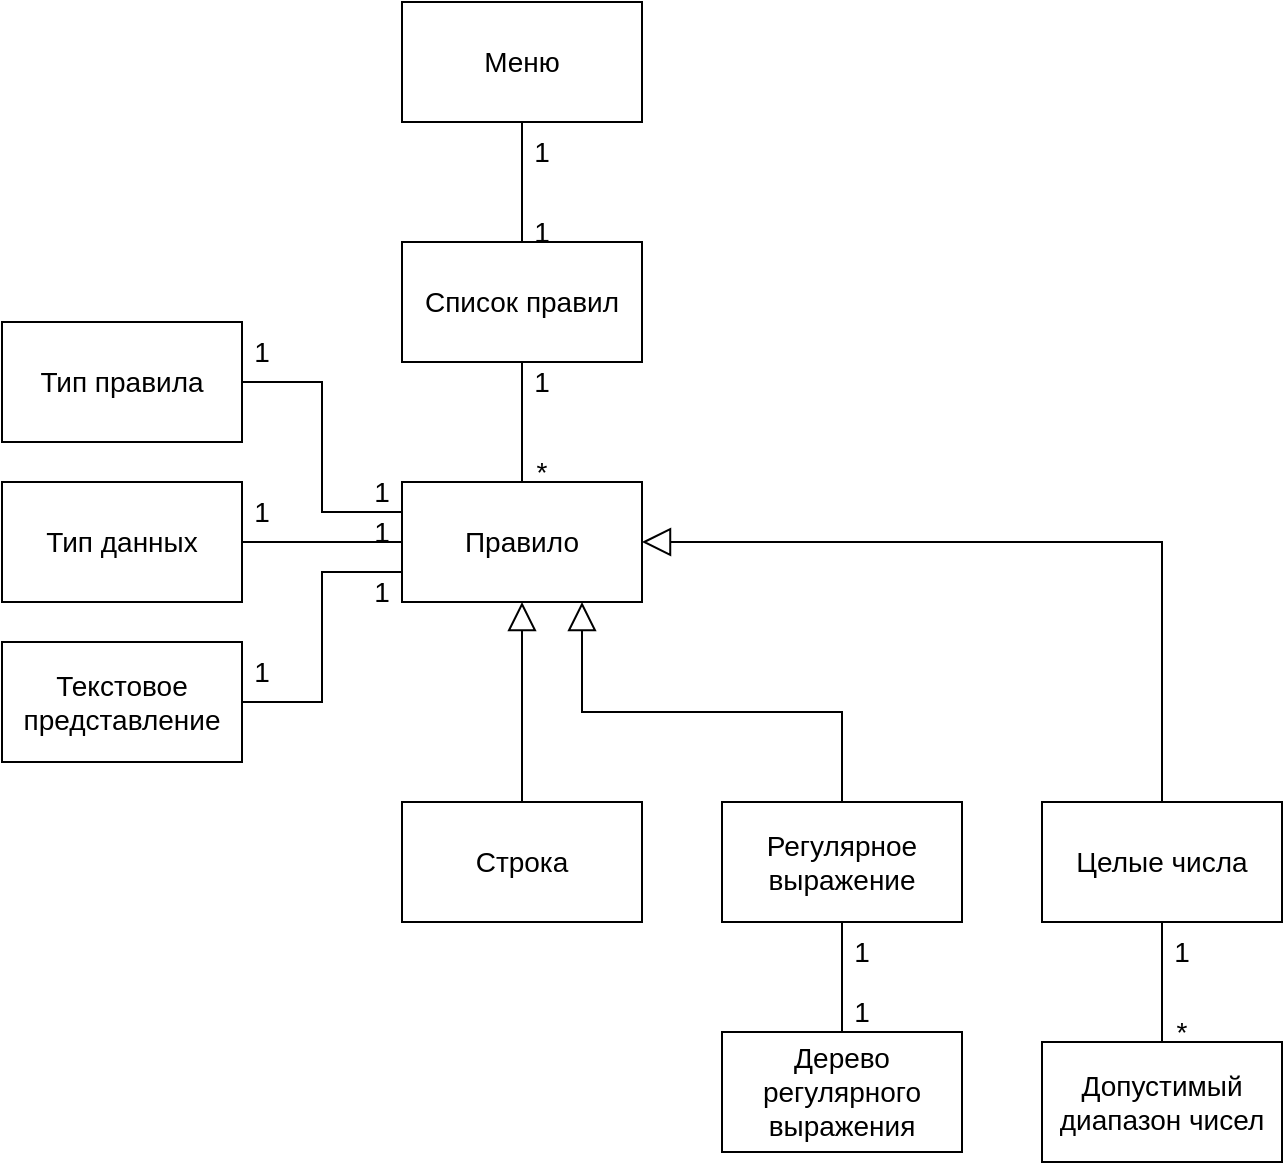 <mxfile version="24.7.17">
  <diagram name="Страница — 1" id="MgD2eqwnMOI29HgwfFxL">
    <mxGraphModel dx="1050" dy="629" grid="1" gridSize="10" guides="1" tooltips="1" connect="1" arrows="1" fold="1" page="1" pageScale="1" pageWidth="827" pageHeight="1169" math="0" shadow="0">
      <root>
        <mxCell id="0" />
        <mxCell id="1" parent="0" />
        <mxCell id="VLstOw248ZELWyX0nQmN-22" style="edgeStyle=orthogonalEdgeStyle;rounded=0;orthogonalLoop=1;jettySize=auto;html=1;exitX=0.5;exitY=1;exitDx=0;exitDy=0;entryX=0.5;entryY=0;entryDx=0;entryDy=0;endArrow=none;endFill=0;fontSize=14;" parent="1" source="VLstOw248ZELWyX0nQmN-1" target="VLstOw248ZELWyX0nQmN-3" edge="1">
          <mxGeometry relative="1" as="geometry" />
        </mxCell>
        <mxCell id="VLstOw248ZELWyX0nQmN-1" value="Меню" style="rounded=0;whiteSpace=wrap;html=1;fontSize=14;" parent="1" vertex="1">
          <mxGeometry x="320" y="40" width="120" height="60" as="geometry" />
        </mxCell>
        <mxCell id="VLstOw248ZELWyX0nQmN-23" style="edgeStyle=orthogonalEdgeStyle;rounded=0;orthogonalLoop=1;jettySize=auto;html=1;exitX=0.5;exitY=1;exitDx=0;exitDy=0;entryX=0.5;entryY=0;entryDx=0;entryDy=0;endArrow=none;endFill=0;fontSize=14;" parent="1" source="VLstOw248ZELWyX0nQmN-3" target="VLstOw248ZELWyX0nQmN-4" edge="1">
          <mxGeometry relative="1" as="geometry" />
        </mxCell>
        <mxCell id="VLstOw248ZELWyX0nQmN-3" value="Список правил" style="rounded=0;whiteSpace=wrap;html=1;fontSize=14;" parent="1" vertex="1">
          <mxGeometry x="320" y="160" width="120" height="60" as="geometry" />
        </mxCell>
        <mxCell id="VLstOw248ZELWyX0nQmN-4" value="Правило" style="rounded=0;whiteSpace=wrap;html=1;fontSize=14;" parent="1" vertex="1">
          <mxGeometry x="320" y="280" width="120" height="60" as="geometry" />
        </mxCell>
        <mxCell id="VLstOw248ZELWyX0nQmN-16" style="edgeStyle=orthogonalEdgeStyle;rounded=0;orthogonalLoop=1;jettySize=auto;html=1;exitX=1;exitY=0.5;exitDx=0;exitDy=0;entryX=0;entryY=0.25;entryDx=0;entryDy=0;endArrow=none;endFill=0;fontSize=14;" parent="1" source="VLstOw248ZELWyX0nQmN-5" target="VLstOw248ZELWyX0nQmN-4" edge="1">
          <mxGeometry relative="1" as="geometry" />
        </mxCell>
        <mxCell id="VLstOw248ZELWyX0nQmN-5" value="Тип правила" style="rounded=0;whiteSpace=wrap;html=1;fontSize=14;" parent="1" vertex="1">
          <mxGeometry x="120" y="200" width="120" height="60" as="geometry" />
        </mxCell>
        <mxCell id="VLstOw248ZELWyX0nQmN-15" style="edgeStyle=orthogonalEdgeStyle;rounded=0;orthogonalLoop=1;jettySize=auto;html=1;exitX=1;exitY=0.5;exitDx=0;exitDy=0;entryX=0;entryY=0.5;entryDx=0;entryDy=0;endArrow=none;endFill=0;fontSize=14;" parent="1" source="VLstOw248ZELWyX0nQmN-6" target="VLstOw248ZELWyX0nQmN-4" edge="1">
          <mxGeometry relative="1" as="geometry" />
        </mxCell>
        <mxCell id="VLstOw248ZELWyX0nQmN-6" value="Тип данных" style="rounded=0;whiteSpace=wrap;html=1;fontSize=14;" parent="1" vertex="1">
          <mxGeometry x="120" y="280" width="120" height="60" as="geometry" />
        </mxCell>
        <mxCell id="VLstOw248ZELWyX0nQmN-14" style="edgeStyle=orthogonalEdgeStyle;rounded=0;orthogonalLoop=1;jettySize=auto;html=1;exitX=1;exitY=0.5;exitDx=0;exitDy=0;entryX=0;entryY=0.75;entryDx=0;entryDy=0;endArrow=none;endFill=0;fontSize=14;" parent="1" source="VLstOw248ZELWyX0nQmN-7" target="VLstOw248ZELWyX0nQmN-4" edge="1">
          <mxGeometry relative="1" as="geometry" />
        </mxCell>
        <mxCell id="VLstOw248ZELWyX0nQmN-7" value="Текстовое представление" style="rounded=0;whiteSpace=wrap;html=1;fontSize=14;" parent="1" vertex="1">
          <mxGeometry x="120" y="360" width="120" height="60" as="geometry" />
        </mxCell>
        <mxCell id="VLstOw248ZELWyX0nQmN-13" style="edgeStyle=orthogonalEdgeStyle;rounded=0;orthogonalLoop=1;jettySize=auto;html=1;exitX=0.5;exitY=0;exitDx=0;exitDy=0;entryX=0.5;entryY=1;entryDx=0;entryDy=0;endArrow=block;endFill=0;fontSize=14;endSize=12;" parent="1" source="VLstOw248ZELWyX0nQmN-8" target="VLstOw248ZELWyX0nQmN-4" edge="1">
          <mxGeometry relative="1" as="geometry" />
        </mxCell>
        <mxCell id="VLstOw248ZELWyX0nQmN-8" value="Строка" style="rounded=0;whiteSpace=wrap;html=1;fontSize=14;" parent="1" vertex="1">
          <mxGeometry x="320" y="440" width="120" height="60" as="geometry" />
        </mxCell>
        <mxCell id="VLstOw248ZELWyX0nQmN-17" style="edgeStyle=orthogonalEdgeStyle;rounded=0;orthogonalLoop=1;jettySize=auto;html=1;exitX=0.5;exitY=0;exitDx=0;exitDy=0;entryX=0.75;entryY=1;entryDx=0;entryDy=0;endArrow=block;endFill=0;fontSize=14;endSize=12;" parent="1" source="VLstOw248ZELWyX0nQmN-9" target="VLstOw248ZELWyX0nQmN-4" edge="1">
          <mxGeometry relative="1" as="geometry" />
        </mxCell>
        <mxCell id="VLstOw248ZELWyX0nQmN-9" value="Регулярное выражение" style="rounded=0;whiteSpace=wrap;html=1;fontSize=14;" parent="1" vertex="1">
          <mxGeometry x="480" y="440" width="120" height="60" as="geometry" />
        </mxCell>
        <mxCell id="VLstOw248ZELWyX0nQmN-20" style="edgeStyle=orthogonalEdgeStyle;rounded=0;orthogonalLoop=1;jettySize=auto;html=1;exitX=0.5;exitY=0;exitDx=0;exitDy=0;entryX=1;entryY=0.5;entryDx=0;entryDy=0;endArrow=block;endFill=0;fontSize=14;endSize=12;" parent="1" source="VLstOw248ZELWyX0nQmN-10" target="VLstOw248ZELWyX0nQmN-4" edge="1">
          <mxGeometry relative="1" as="geometry" />
        </mxCell>
        <mxCell id="VLstOw248ZELWyX0nQmN-10" value="Целые числа" style="rounded=0;whiteSpace=wrap;html=1;fontSize=14;" parent="1" vertex="1">
          <mxGeometry x="640" y="440" width="120" height="60" as="geometry" />
        </mxCell>
        <mxCell id="VLstOw248ZELWyX0nQmN-18" style="edgeStyle=orthogonalEdgeStyle;rounded=0;orthogonalLoop=1;jettySize=auto;html=1;exitX=0.5;exitY=0;exitDx=0;exitDy=0;entryX=0.5;entryY=1;entryDx=0;entryDy=0;endArrow=none;endFill=0;fontSize=14;" parent="1" source="VLstOw248ZELWyX0nQmN-11" target="VLstOw248ZELWyX0nQmN-9" edge="1">
          <mxGeometry relative="1" as="geometry" />
        </mxCell>
        <mxCell id="VLstOw248ZELWyX0nQmN-11" value="Дерево регулярного выражения" style="rounded=0;whiteSpace=wrap;html=1;fontSize=14;" parent="1" vertex="1">
          <mxGeometry x="480" y="555" width="120" height="60" as="geometry" />
        </mxCell>
        <mxCell id="VLstOw248ZELWyX0nQmN-19" style="edgeStyle=orthogonalEdgeStyle;rounded=0;orthogonalLoop=1;jettySize=auto;html=1;exitX=0.5;exitY=0;exitDx=0;exitDy=0;entryX=0.5;entryY=1;entryDx=0;entryDy=0;endArrow=none;endFill=0;fontSize=14;" parent="1" source="VLstOw248ZELWyX0nQmN-12" target="VLstOw248ZELWyX0nQmN-10" edge="1">
          <mxGeometry relative="1" as="geometry" />
        </mxCell>
        <mxCell id="VLstOw248ZELWyX0nQmN-12" value="Допустимый диапазон чисел" style="rounded=0;whiteSpace=wrap;html=1;fontSize=14;" parent="1" vertex="1">
          <mxGeometry x="640" y="560" width="120" height="60" as="geometry" />
        </mxCell>
        <mxCell id="VLstOw248ZELWyX0nQmN-28" value="1" style="text;html=1;align=center;verticalAlign=middle;whiteSpace=wrap;rounded=0;fontSize=14;" parent="1" vertex="1">
          <mxGeometry x="360" y="100" width="60" height="30" as="geometry" />
        </mxCell>
        <mxCell id="VLstOw248ZELWyX0nQmN-29" value="1" style="text;html=1;align=center;verticalAlign=middle;whiteSpace=wrap;rounded=0;fontSize=14;" parent="1" vertex="1">
          <mxGeometry x="360" y="140" width="60" height="30" as="geometry" />
        </mxCell>
        <mxCell id="VLstOw248ZELWyX0nQmN-30" value="1" style="text;html=1;align=center;verticalAlign=middle;whiteSpace=wrap;rounded=0;fontSize=14;" parent="1" vertex="1">
          <mxGeometry x="360" y="215" width="60" height="30" as="geometry" />
        </mxCell>
        <mxCell id="VLstOw248ZELWyX0nQmN-31" value="*" style="text;html=1;align=center;verticalAlign=middle;whiteSpace=wrap;rounded=0;fontSize=14;" parent="1" vertex="1">
          <mxGeometry x="360" y="260" width="60" height="30" as="geometry" />
        </mxCell>
        <mxCell id="VLstOw248ZELWyX0nQmN-32" value="1" style="text;html=1;align=center;verticalAlign=middle;whiteSpace=wrap;rounded=0;fontSize=14;" parent="1" vertex="1">
          <mxGeometry x="220" y="200" width="60" height="30" as="geometry" />
        </mxCell>
        <mxCell id="VLstOw248ZELWyX0nQmN-33" value="1" style="text;html=1;align=center;verticalAlign=middle;whiteSpace=wrap;rounded=0;fontSize=14;" parent="1" vertex="1">
          <mxGeometry x="220" y="280" width="60" height="30" as="geometry" />
        </mxCell>
        <mxCell id="VLstOw248ZELWyX0nQmN-34" value="1" style="text;html=1;align=center;verticalAlign=middle;whiteSpace=wrap;rounded=0;fontSize=14;" parent="1" vertex="1">
          <mxGeometry x="220" y="360" width="60" height="30" as="geometry" />
        </mxCell>
        <mxCell id="VLstOw248ZELWyX0nQmN-35" value="1" style="text;html=1;align=center;verticalAlign=middle;whiteSpace=wrap;rounded=0;fontSize=14;" parent="1" vertex="1">
          <mxGeometry x="280" y="270" width="60" height="30" as="geometry" />
        </mxCell>
        <mxCell id="VLstOw248ZELWyX0nQmN-36" value="1" style="text;html=1;align=center;verticalAlign=middle;whiteSpace=wrap;rounded=0;fontSize=14;" parent="1" vertex="1">
          <mxGeometry x="280" y="290" width="60" height="30" as="geometry" />
        </mxCell>
        <mxCell id="VLstOw248ZELWyX0nQmN-37" value="1" style="text;html=1;align=center;verticalAlign=middle;whiteSpace=wrap;rounded=0;fontSize=14;" parent="1" vertex="1">
          <mxGeometry x="280" y="320" width="60" height="30" as="geometry" />
        </mxCell>
        <mxCell id="VLstOw248ZELWyX0nQmN-38" value="1" style="text;html=1;align=center;verticalAlign=middle;whiteSpace=wrap;rounded=0;fontSize=14;" parent="1" vertex="1">
          <mxGeometry x="520" y="500" width="60" height="30" as="geometry" />
        </mxCell>
        <mxCell id="VLstOw248ZELWyX0nQmN-39" value="1" style="text;html=1;align=center;verticalAlign=middle;whiteSpace=wrap;rounded=0;fontSize=14;" parent="1" vertex="1">
          <mxGeometry x="520" y="530" width="60" height="30" as="geometry" />
        </mxCell>
        <mxCell id="VLstOw248ZELWyX0nQmN-40" value="1" style="text;html=1;align=center;verticalAlign=middle;whiteSpace=wrap;rounded=0;fontSize=14;" parent="1" vertex="1">
          <mxGeometry x="680" y="500" width="60" height="30" as="geometry" />
        </mxCell>
        <mxCell id="VLstOw248ZELWyX0nQmN-41" value="*" style="text;html=1;align=center;verticalAlign=middle;whiteSpace=wrap;rounded=0;fontSize=14;" parent="1" vertex="1">
          <mxGeometry x="680" y="540" width="60" height="30" as="geometry" />
        </mxCell>
      </root>
    </mxGraphModel>
  </diagram>
</mxfile>
